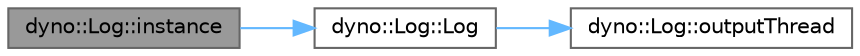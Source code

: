 digraph "dyno::Log::instance"
{
 // LATEX_PDF_SIZE
  bgcolor="transparent";
  edge [fontname=Helvetica,fontsize=10,labelfontname=Helvetica,labelfontsize=10];
  node [fontname=Helvetica,fontsize=10,shape=box,height=0.2,width=0.4];
  rankdir="LR";
  Node1 [id="Node000001",label="dyno::Log::instance",height=0.2,width=0.4,color="gray40", fillcolor="grey60", style="filled", fontcolor="black",tooltip=" "];
  Node1 -> Node2 [id="edge1_Node000001_Node000002",color="steelblue1",style="solid",tooltip=" "];
  Node2 [id="Node000002",label="dyno::Log::Log",height=0.2,width=0.4,color="grey40", fillcolor="white", style="filled",URL="$classdyno_1_1_log.html#a6022c11f329877329164b975bc97fb96",tooltip=" "];
  Node2 -> Node3 [id="edge2_Node000002_Node000003",color="steelblue1",style="solid",tooltip=" "];
  Node3 [id="Node000003",label="dyno::Log::outputThread",height=0.2,width=0.4,color="grey40", fillcolor="white", style="filled",URL="$classdyno_1_1_log.html#aa72a8a9722d7119b26a8df0776e9c001",tooltip=" "];
}
